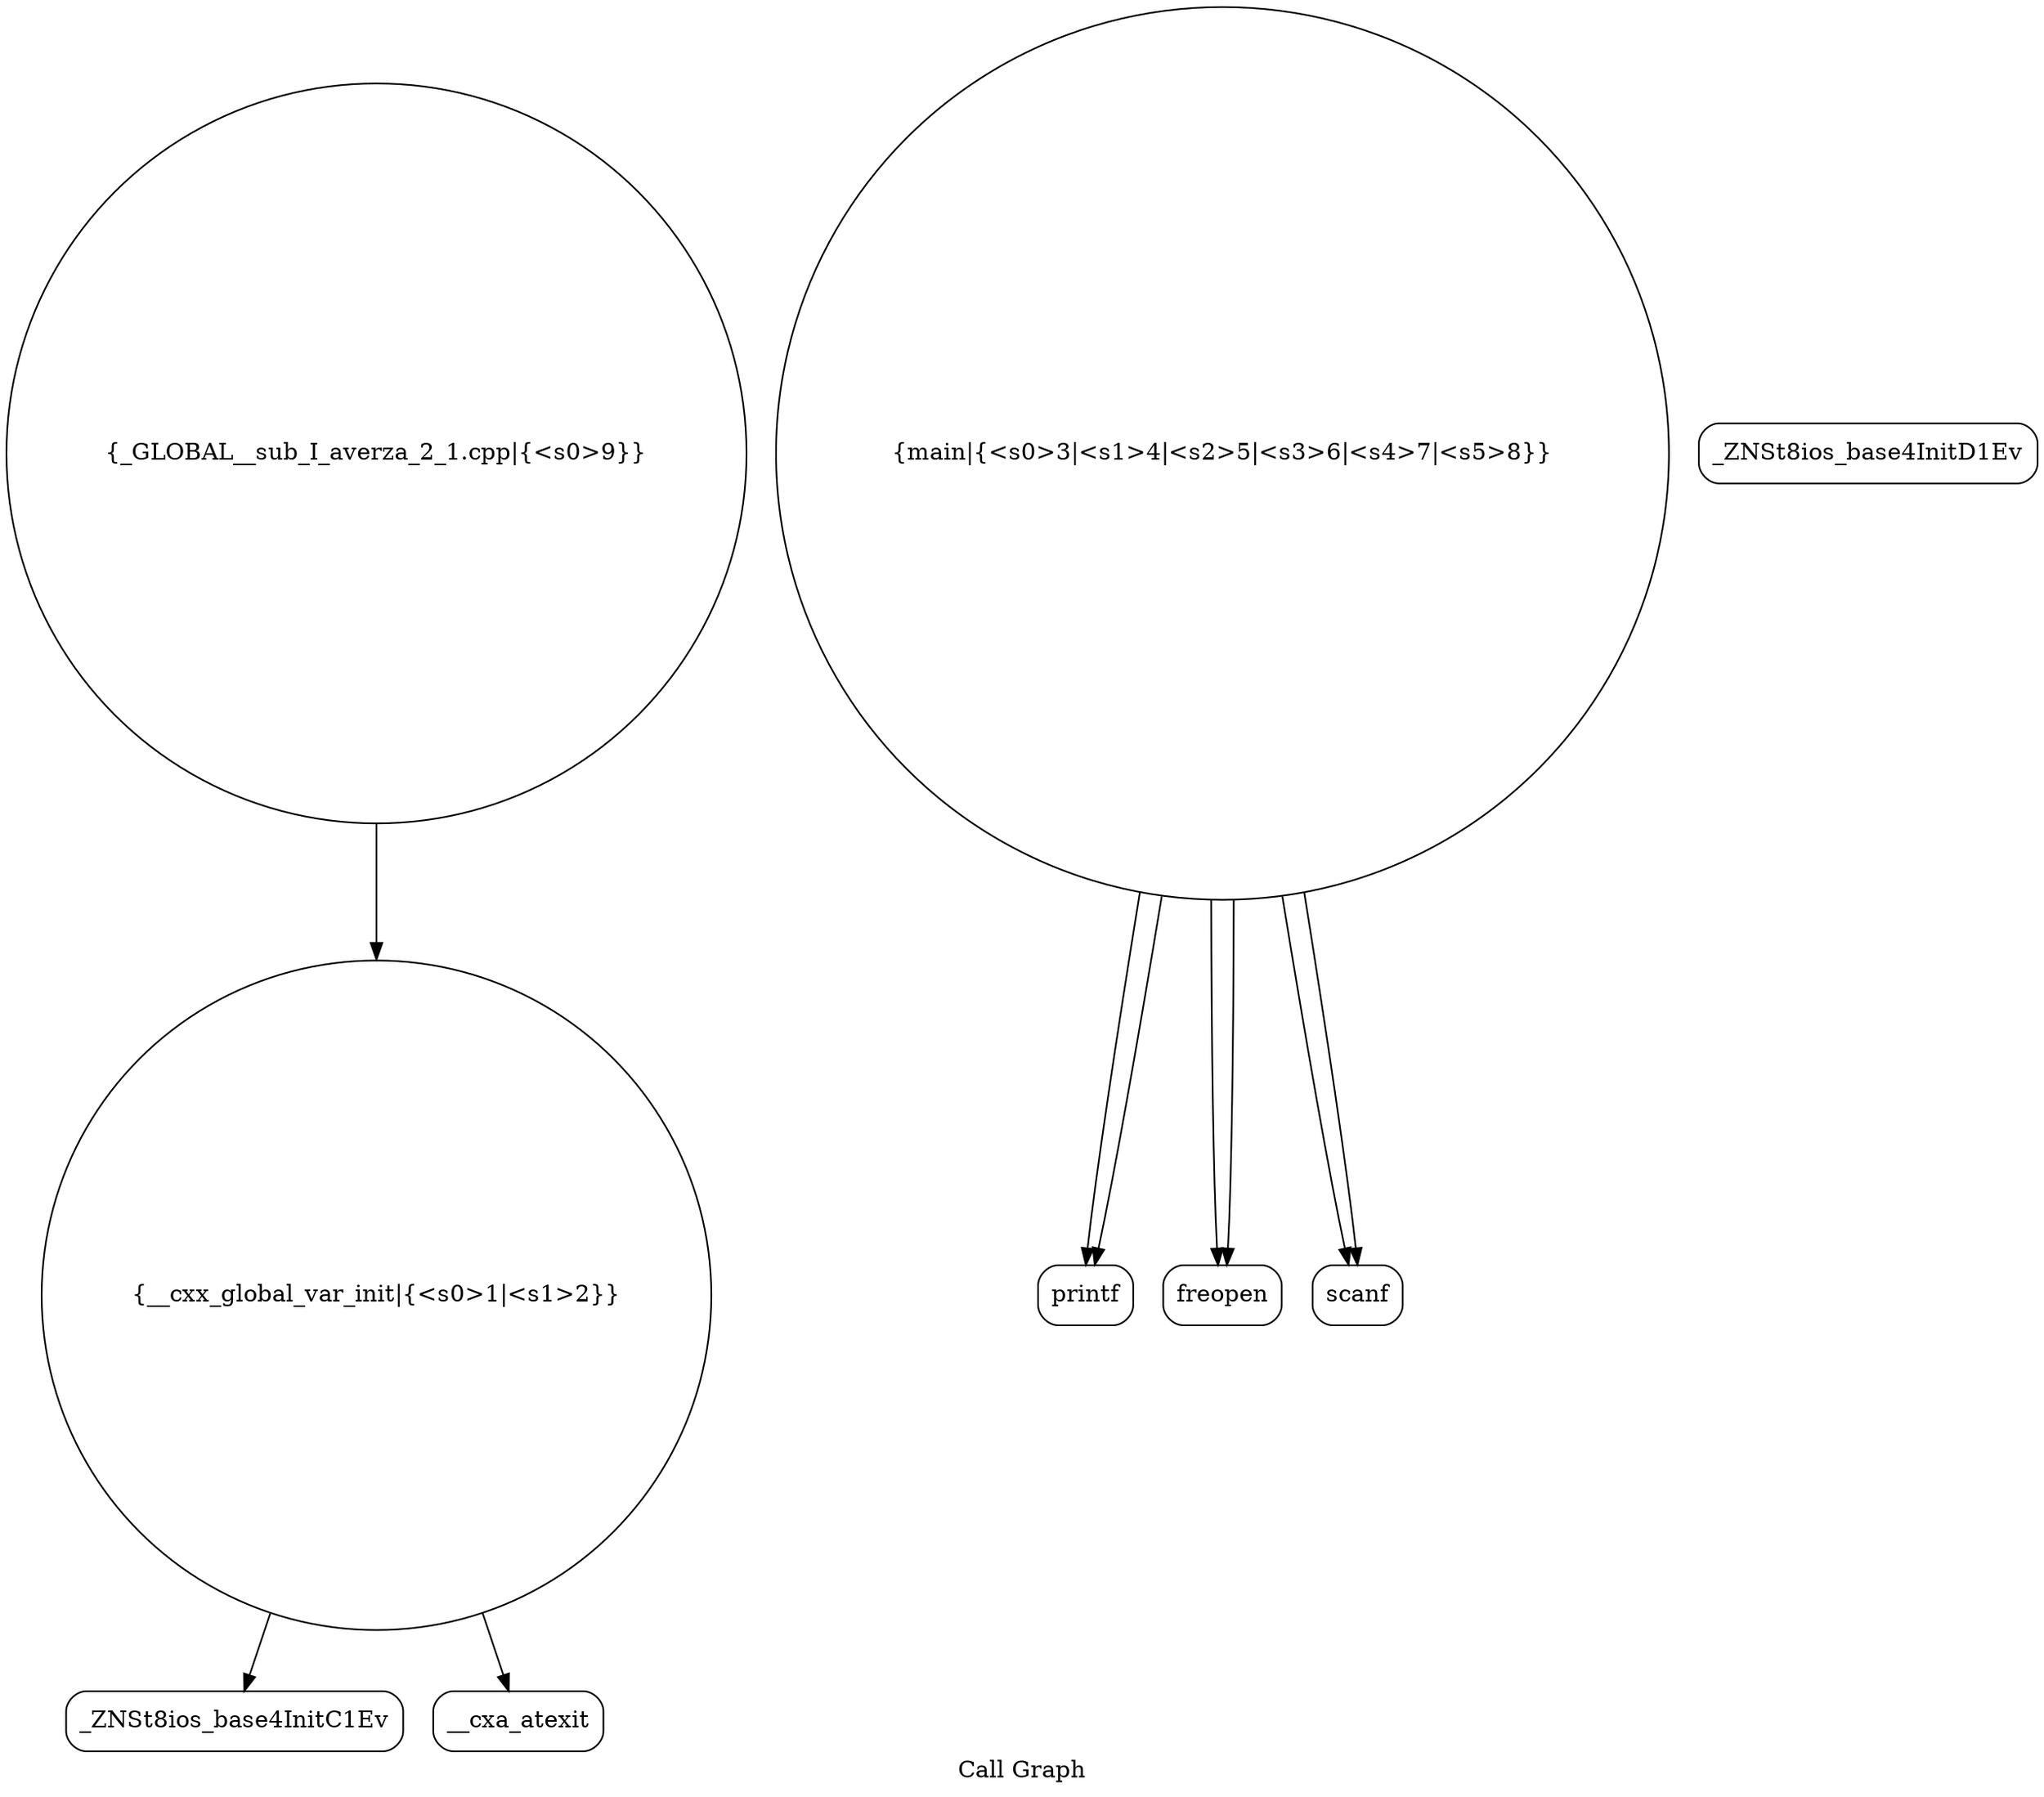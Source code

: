 digraph "Call Graph" {
	label="Call Graph";

	Node0x564448ceff50 [shape=record,shape=circle,label="{__cxx_global_var_init|{<s0>1|<s1>2}}"];
	Node0x564448ceff50:s0 -> Node0x564448cf03e0[color=black];
	Node0x564448ceff50:s1 -> Node0x564448cf04e0[color=black];
	Node0x564448cf06e0 [shape=record,shape=Mrecord,label="{printf}"];
	Node0x564448cf0460 [shape=record,shape=Mrecord,label="{_ZNSt8ios_base4InitD1Ev}"];
	Node0x564448cf0560 [shape=record,shape=circle,label="{main|{<s0>3|<s1>4|<s2>5|<s3>6|<s4>7|<s5>8}}"];
	Node0x564448cf0560:s0 -> Node0x564448cf05e0[color=black];
	Node0x564448cf0560:s1 -> Node0x564448cf05e0[color=black];
	Node0x564448cf0560:s2 -> Node0x564448cf0660[color=black];
	Node0x564448cf0560:s3 -> Node0x564448cf0660[color=black];
	Node0x564448cf0560:s4 -> Node0x564448cf06e0[color=black];
	Node0x564448cf0560:s5 -> Node0x564448cf06e0[color=black];
	Node0x564448cf0660 [shape=record,shape=Mrecord,label="{scanf}"];
	Node0x564448cf03e0 [shape=record,shape=Mrecord,label="{_ZNSt8ios_base4InitC1Ev}"];
	Node0x564448cf0760 [shape=record,shape=circle,label="{_GLOBAL__sub_I_averza_2_1.cpp|{<s0>9}}"];
	Node0x564448cf0760:s0 -> Node0x564448ceff50[color=black];
	Node0x564448cf04e0 [shape=record,shape=Mrecord,label="{__cxa_atexit}"];
	Node0x564448cf05e0 [shape=record,shape=Mrecord,label="{freopen}"];
}
